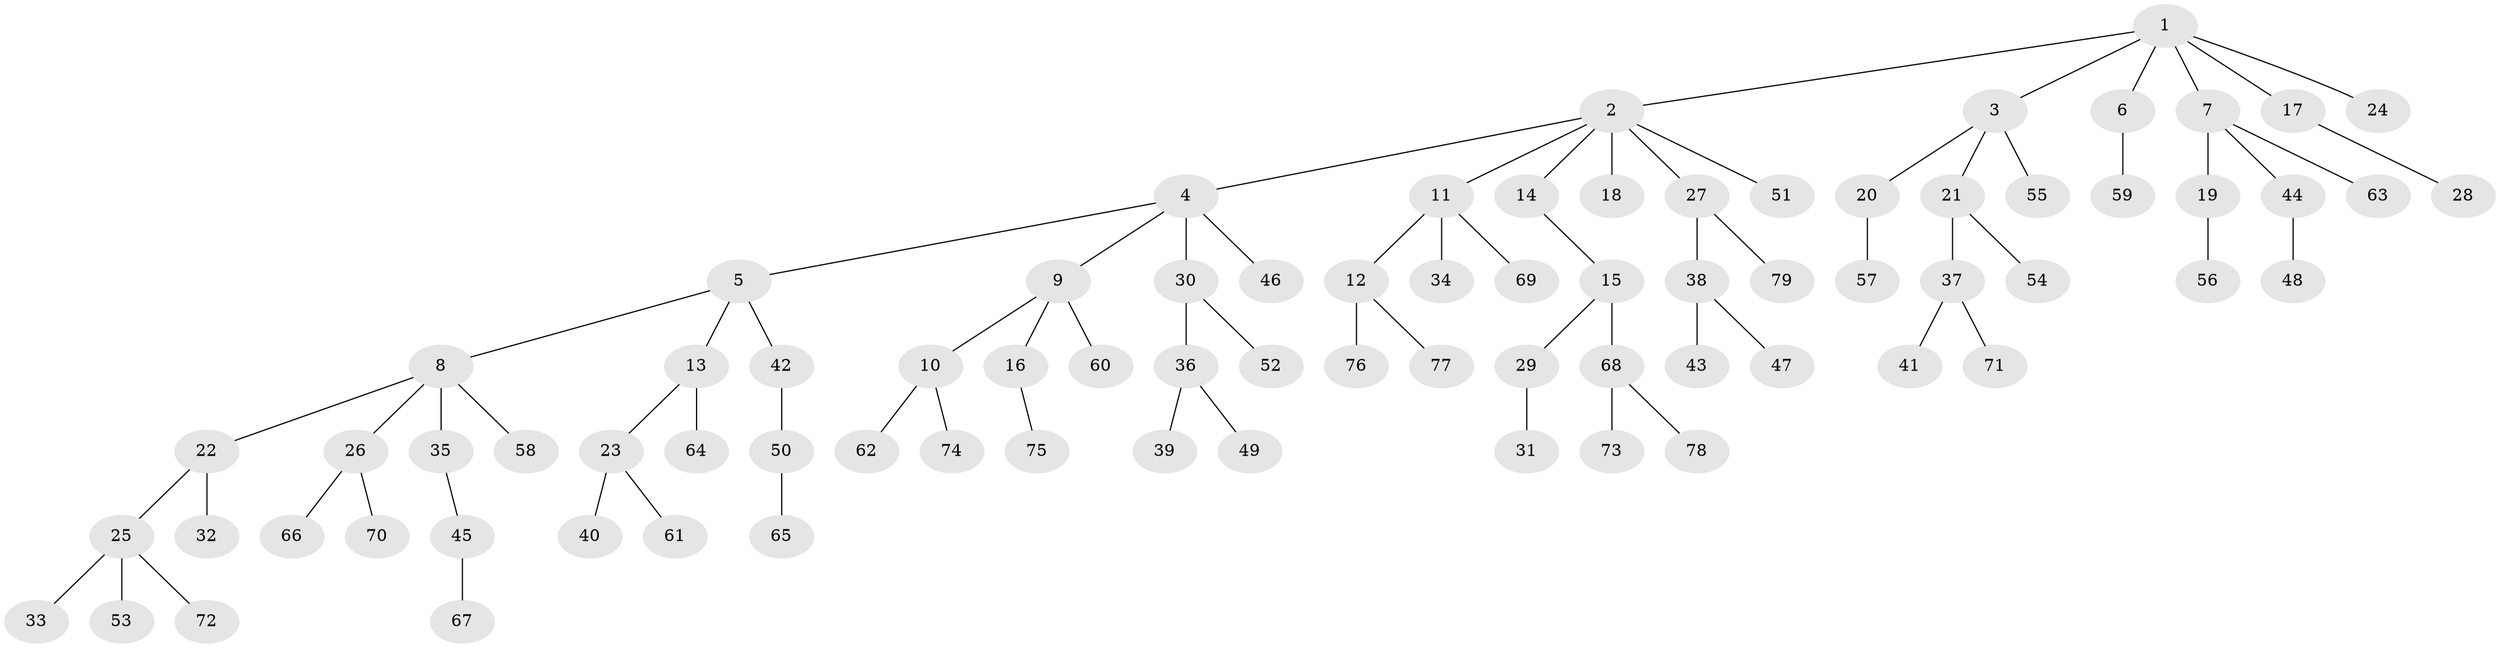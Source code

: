 // coarse degree distribution, {5: 0.057692307692307696, 10: 0.019230769230769232, 3: 0.07692307692307693, 4: 0.057692307692307696, 1: 0.5576923076923077, 2: 0.23076923076923078}
// Generated by graph-tools (version 1.1) at 2025/52/02/27/25 19:52:10]
// undirected, 79 vertices, 78 edges
graph export_dot {
graph [start="1"]
  node [color=gray90,style=filled];
  1;
  2;
  3;
  4;
  5;
  6;
  7;
  8;
  9;
  10;
  11;
  12;
  13;
  14;
  15;
  16;
  17;
  18;
  19;
  20;
  21;
  22;
  23;
  24;
  25;
  26;
  27;
  28;
  29;
  30;
  31;
  32;
  33;
  34;
  35;
  36;
  37;
  38;
  39;
  40;
  41;
  42;
  43;
  44;
  45;
  46;
  47;
  48;
  49;
  50;
  51;
  52;
  53;
  54;
  55;
  56;
  57;
  58;
  59;
  60;
  61;
  62;
  63;
  64;
  65;
  66;
  67;
  68;
  69;
  70;
  71;
  72;
  73;
  74;
  75;
  76;
  77;
  78;
  79;
  1 -- 2;
  1 -- 3;
  1 -- 6;
  1 -- 7;
  1 -- 17;
  1 -- 24;
  2 -- 4;
  2 -- 11;
  2 -- 14;
  2 -- 18;
  2 -- 27;
  2 -- 51;
  3 -- 20;
  3 -- 21;
  3 -- 55;
  4 -- 5;
  4 -- 9;
  4 -- 30;
  4 -- 46;
  5 -- 8;
  5 -- 13;
  5 -- 42;
  6 -- 59;
  7 -- 19;
  7 -- 44;
  7 -- 63;
  8 -- 22;
  8 -- 26;
  8 -- 35;
  8 -- 58;
  9 -- 10;
  9 -- 16;
  9 -- 60;
  10 -- 62;
  10 -- 74;
  11 -- 12;
  11 -- 34;
  11 -- 69;
  12 -- 76;
  12 -- 77;
  13 -- 23;
  13 -- 64;
  14 -- 15;
  15 -- 29;
  15 -- 68;
  16 -- 75;
  17 -- 28;
  19 -- 56;
  20 -- 57;
  21 -- 37;
  21 -- 54;
  22 -- 25;
  22 -- 32;
  23 -- 40;
  23 -- 61;
  25 -- 33;
  25 -- 53;
  25 -- 72;
  26 -- 66;
  26 -- 70;
  27 -- 38;
  27 -- 79;
  29 -- 31;
  30 -- 36;
  30 -- 52;
  35 -- 45;
  36 -- 39;
  36 -- 49;
  37 -- 41;
  37 -- 71;
  38 -- 43;
  38 -- 47;
  42 -- 50;
  44 -- 48;
  45 -- 67;
  50 -- 65;
  68 -- 73;
  68 -- 78;
}
